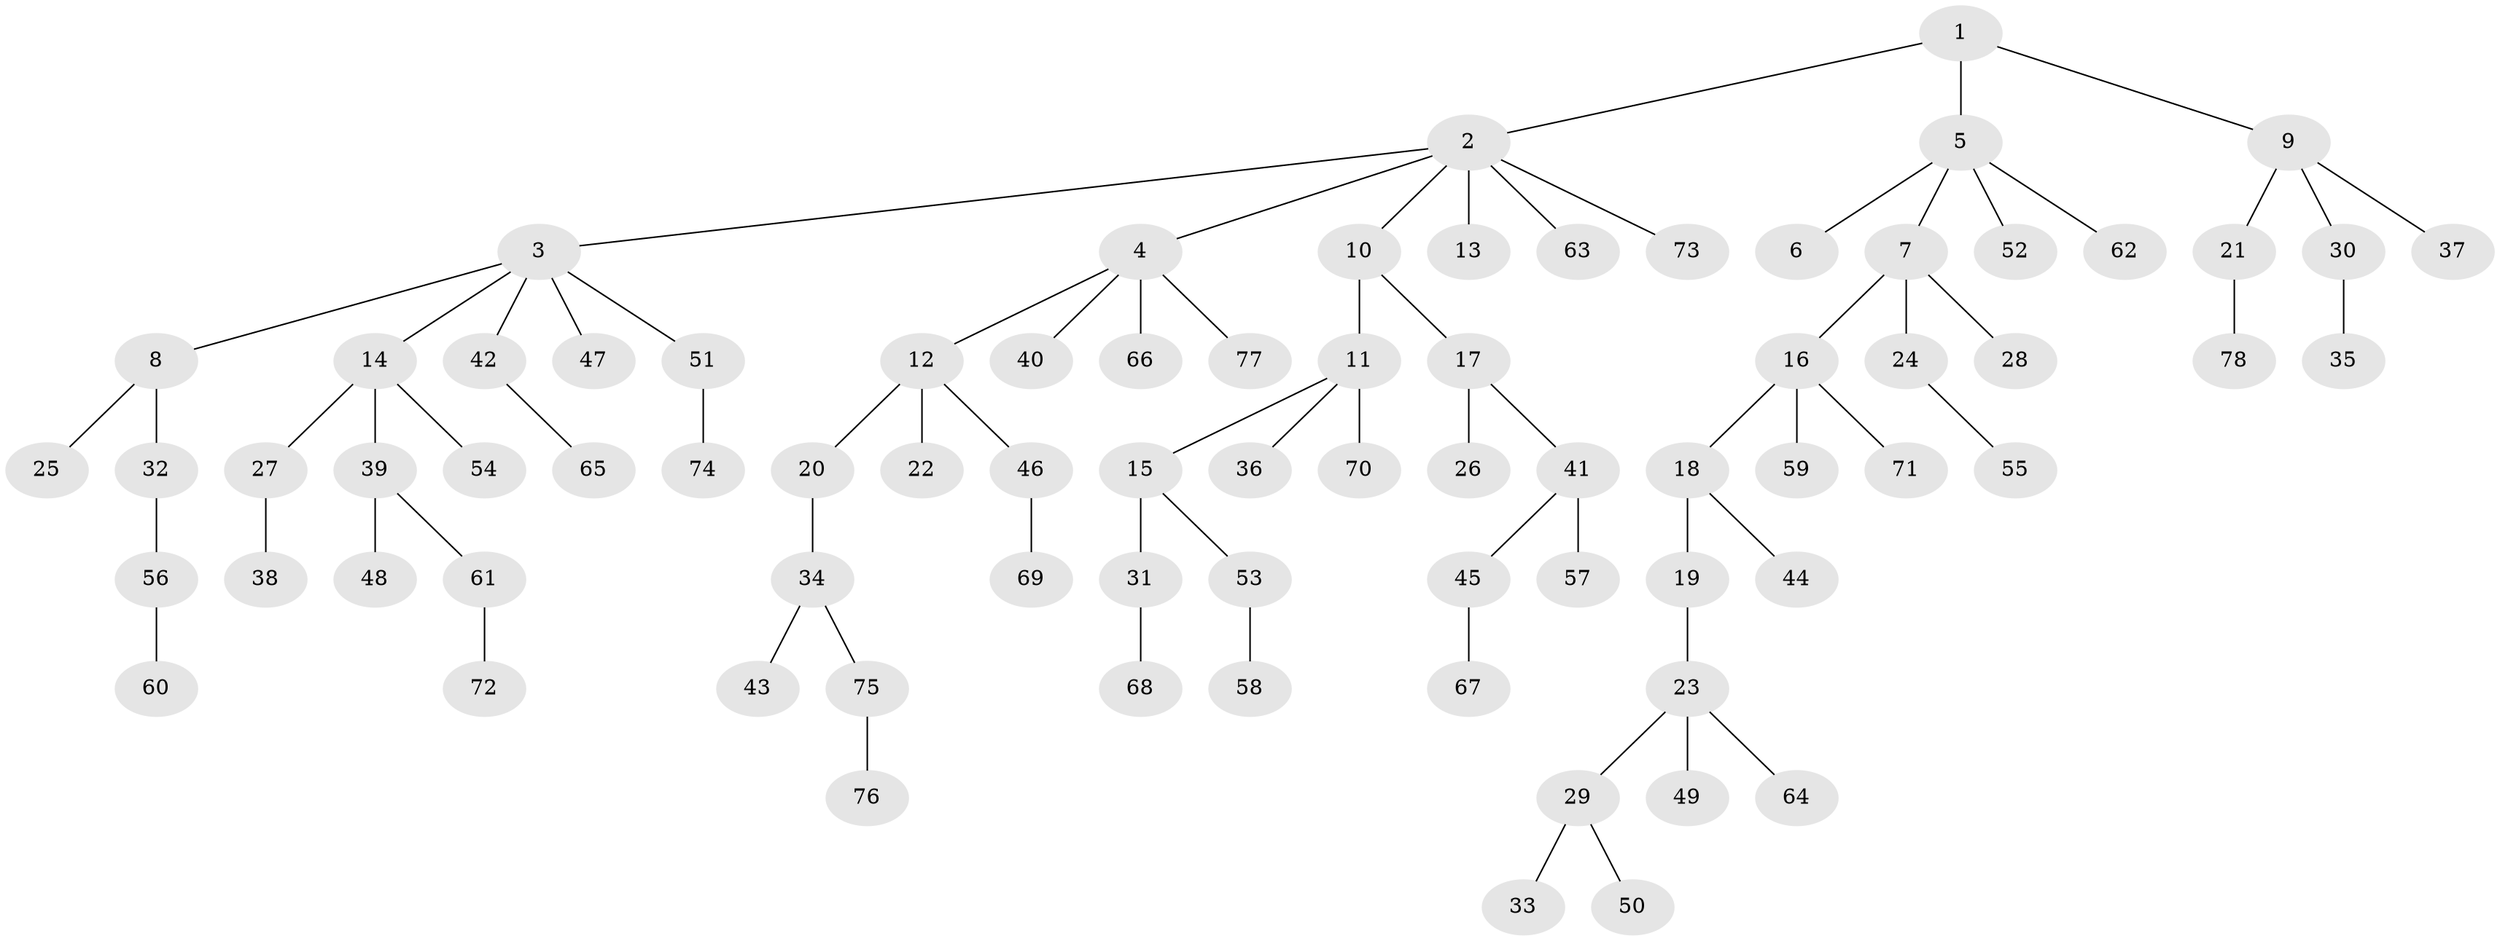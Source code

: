 // coarse degree distribution, {6: 0.018867924528301886, 10: 0.018867924528301886, 8: 0.018867924528301886, 1: 0.6226415094339622, 3: 0.11320754716981132, 2: 0.1509433962264151, 4: 0.03773584905660377, 5: 0.018867924528301886}
// Generated by graph-tools (version 1.1) at 2025/52/02/27/25 19:52:12]
// undirected, 78 vertices, 77 edges
graph export_dot {
graph [start="1"]
  node [color=gray90,style=filled];
  1;
  2;
  3;
  4;
  5;
  6;
  7;
  8;
  9;
  10;
  11;
  12;
  13;
  14;
  15;
  16;
  17;
  18;
  19;
  20;
  21;
  22;
  23;
  24;
  25;
  26;
  27;
  28;
  29;
  30;
  31;
  32;
  33;
  34;
  35;
  36;
  37;
  38;
  39;
  40;
  41;
  42;
  43;
  44;
  45;
  46;
  47;
  48;
  49;
  50;
  51;
  52;
  53;
  54;
  55;
  56;
  57;
  58;
  59;
  60;
  61;
  62;
  63;
  64;
  65;
  66;
  67;
  68;
  69;
  70;
  71;
  72;
  73;
  74;
  75;
  76;
  77;
  78;
  1 -- 2;
  1 -- 5;
  1 -- 9;
  2 -- 3;
  2 -- 4;
  2 -- 10;
  2 -- 13;
  2 -- 63;
  2 -- 73;
  3 -- 8;
  3 -- 14;
  3 -- 42;
  3 -- 47;
  3 -- 51;
  4 -- 12;
  4 -- 40;
  4 -- 66;
  4 -- 77;
  5 -- 6;
  5 -- 7;
  5 -- 52;
  5 -- 62;
  7 -- 16;
  7 -- 24;
  7 -- 28;
  8 -- 25;
  8 -- 32;
  9 -- 21;
  9 -- 30;
  9 -- 37;
  10 -- 11;
  10 -- 17;
  11 -- 15;
  11 -- 36;
  11 -- 70;
  12 -- 20;
  12 -- 22;
  12 -- 46;
  14 -- 27;
  14 -- 39;
  14 -- 54;
  15 -- 31;
  15 -- 53;
  16 -- 18;
  16 -- 59;
  16 -- 71;
  17 -- 26;
  17 -- 41;
  18 -- 19;
  18 -- 44;
  19 -- 23;
  20 -- 34;
  21 -- 78;
  23 -- 29;
  23 -- 49;
  23 -- 64;
  24 -- 55;
  27 -- 38;
  29 -- 33;
  29 -- 50;
  30 -- 35;
  31 -- 68;
  32 -- 56;
  34 -- 43;
  34 -- 75;
  39 -- 48;
  39 -- 61;
  41 -- 45;
  41 -- 57;
  42 -- 65;
  45 -- 67;
  46 -- 69;
  51 -- 74;
  53 -- 58;
  56 -- 60;
  61 -- 72;
  75 -- 76;
}
